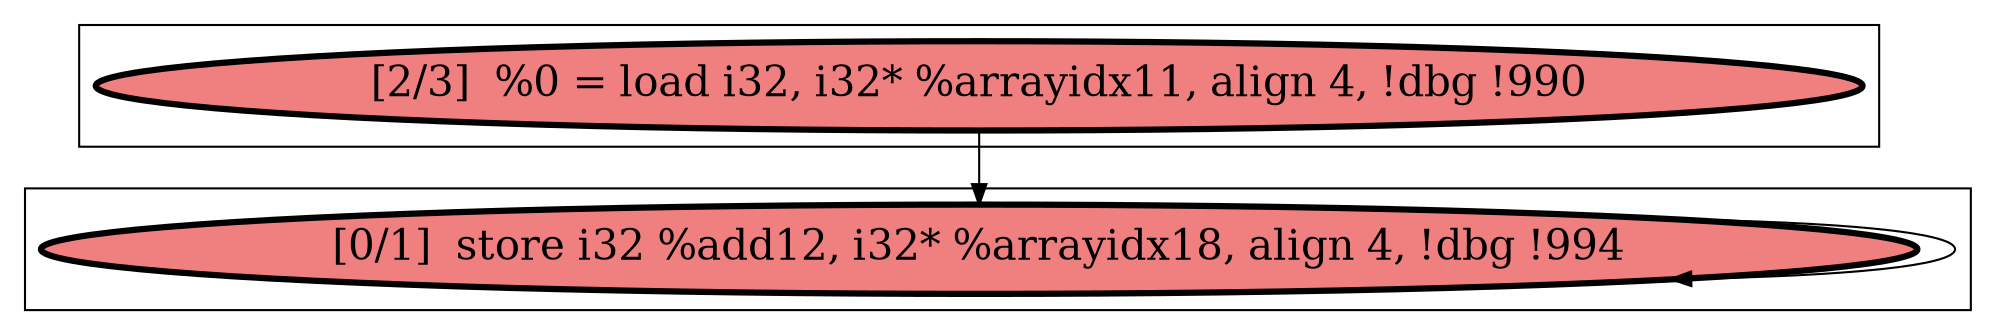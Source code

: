 
digraph G {



node9->node8 [ ]
node8->node8 [ ]


subgraph cluster1 {


node9 [penwidth=3.0,fontsize=20,fillcolor=lightcoral,label="[2/3]  %0 = load i32, i32* %arrayidx11, align 4, !dbg !990",shape=ellipse,style=filled ]



}

subgraph cluster0 {


node8 [penwidth=3.0,fontsize=20,fillcolor=lightcoral,label="[0/1]  store i32 %add12, i32* %arrayidx18, align 4, !dbg !994",shape=ellipse,style=filled ]



}

}
